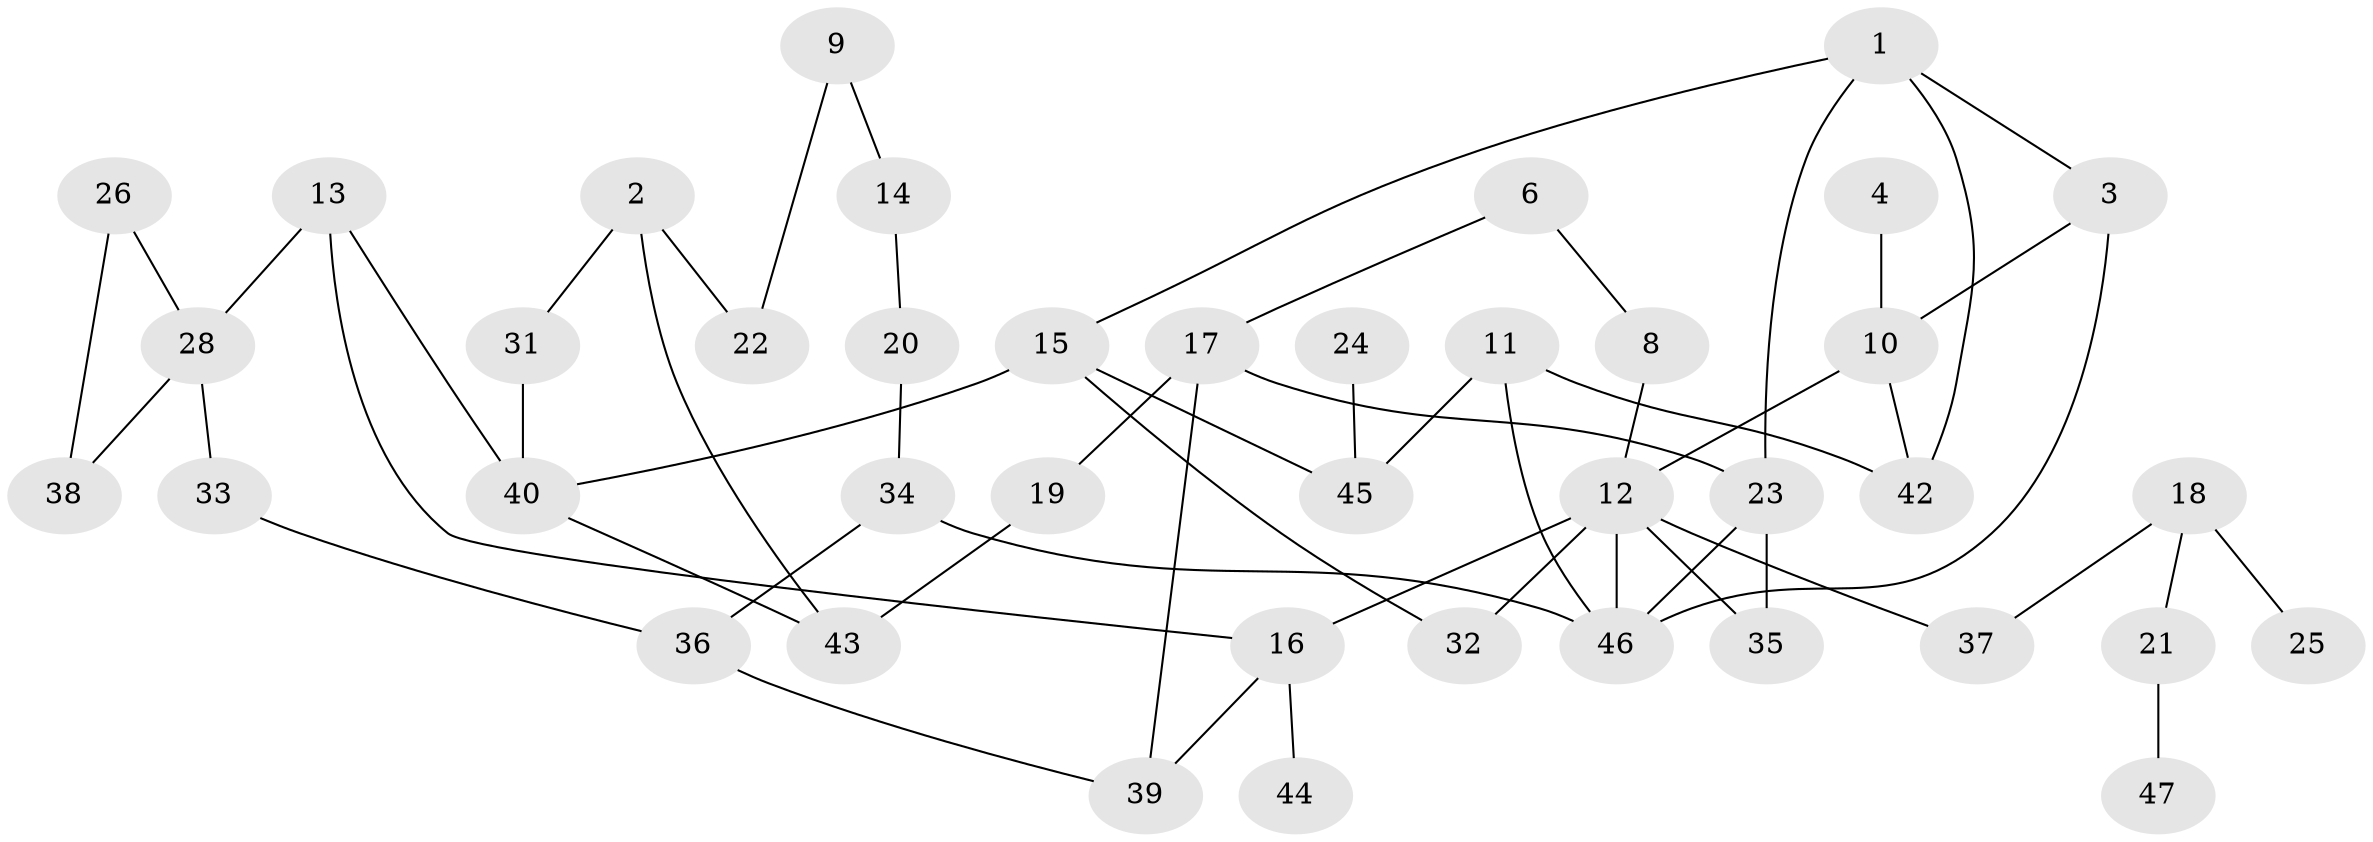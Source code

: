 // original degree distribution, {4: 0.11940298507462686, 3: 0.29850746268656714, 2: 0.2537313432835821, 0: 0.08955223880597014, 5: 0.04477611940298507, 7: 0.014925373134328358, 1: 0.1791044776119403}
// Generated by graph-tools (version 1.1) at 2025/47/03/04/25 22:47:57]
// undirected, 41 vertices, 56 edges
graph export_dot {
  node [color=gray90,style=filled];
  1;
  2;
  3;
  4;
  6;
  8;
  9;
  10;
  11;
  12;
  13;
  14;
  15;
  16;
  17;
  18;
  19;
  20;
  21;
  22;
  23;
  24;
  25;
  26;
  28;
  31;
  32;
  33;
  34;
  35;
  36;
  37;
  38;
  39;
  40;
  42;
  43;
  44;
  45;
  46;
  47;
  1 -- 3 [weight=1.0];
  1 -- 15 [weight=1.0];
  1 -- 23 [weight=1.0];
  1 -- 42 [weight=1.0];
  2 -- 22 [weight=1.0];
  2 -- 31 [weight=1.0];
  2 -- 43 [weight=1.0];
  3 -- 10 [weight=2.0];
  3 -- 46 [weight=1.0];
  4 -- 10 [weight=1.0];
  6 -- 8 [weight=1.0];
  6 -- 17 [weight=1.0];
  8 -- 12 [weight=1.0];
  9 -- 14 [weight=1.0];
  9 -- 22 [weight=1.0];
  10 -- 12 [weight=1.0];
  10 -- 42 [weight=1.0];
  11 -- 42 [weight=1.0];
  11 -- 45 [weight=1.0];
  11 -- 46 [weight=1.0];
  12 -- 16 [weight=1.0];
  12 -- 32 [weight=1.0];
  12 -- 35 [weight=1.0];
  12 -- 37 [weight=1.0];
  12 -- 46 [weight=1.0];
  13 -- 16 [weight=1.0];
  13 -- 28 [weight=1.0];
  13 -- 40 [weight=1.0];
  14 -- 20 [weight=1.0];
  15 -- 32 [weight=1.0];
  15 -- 40 [weight=1.0];
  15 -- 45 [weight=1.0];
  16 -- 39 [weight=1.0];
  16 -- 44 [weight=1.0];
  17 -- 19 [weight=1.0];
  17 -- 23 [weight=1.0];
  17 -- 39 [weight=1.0];
  18 -- 21 [weight=1.0];
  18 -- 25 [weight=1.0];
  18 -- 37 [weight=1.0];
  19 -- 43 [weight=1.0];
  20 -- 34 [weight=1.0];
  21 -- 47 [weight=1.0];
  23 -- 35 [weight=1.0];
  23 -- 46 [weight=1.0];
  24 -- 45 [weight=1.0];
  26 -- 28 [weight=1.0];
  26 -- 38 [weight=1.0];
  28 -- 33 [weight=1.0];
  28 -- 38 [weight=1.0];
  31 -- 40 [weight=1.0];
  33 -- 36 [weight=1.0];
  34 -- 36 [weight=1.0];
  34 -- 46 [weight=1.0];
  36 -- 39 [weight=1.0];
  40 -- 43 [weight=1.0];
}
